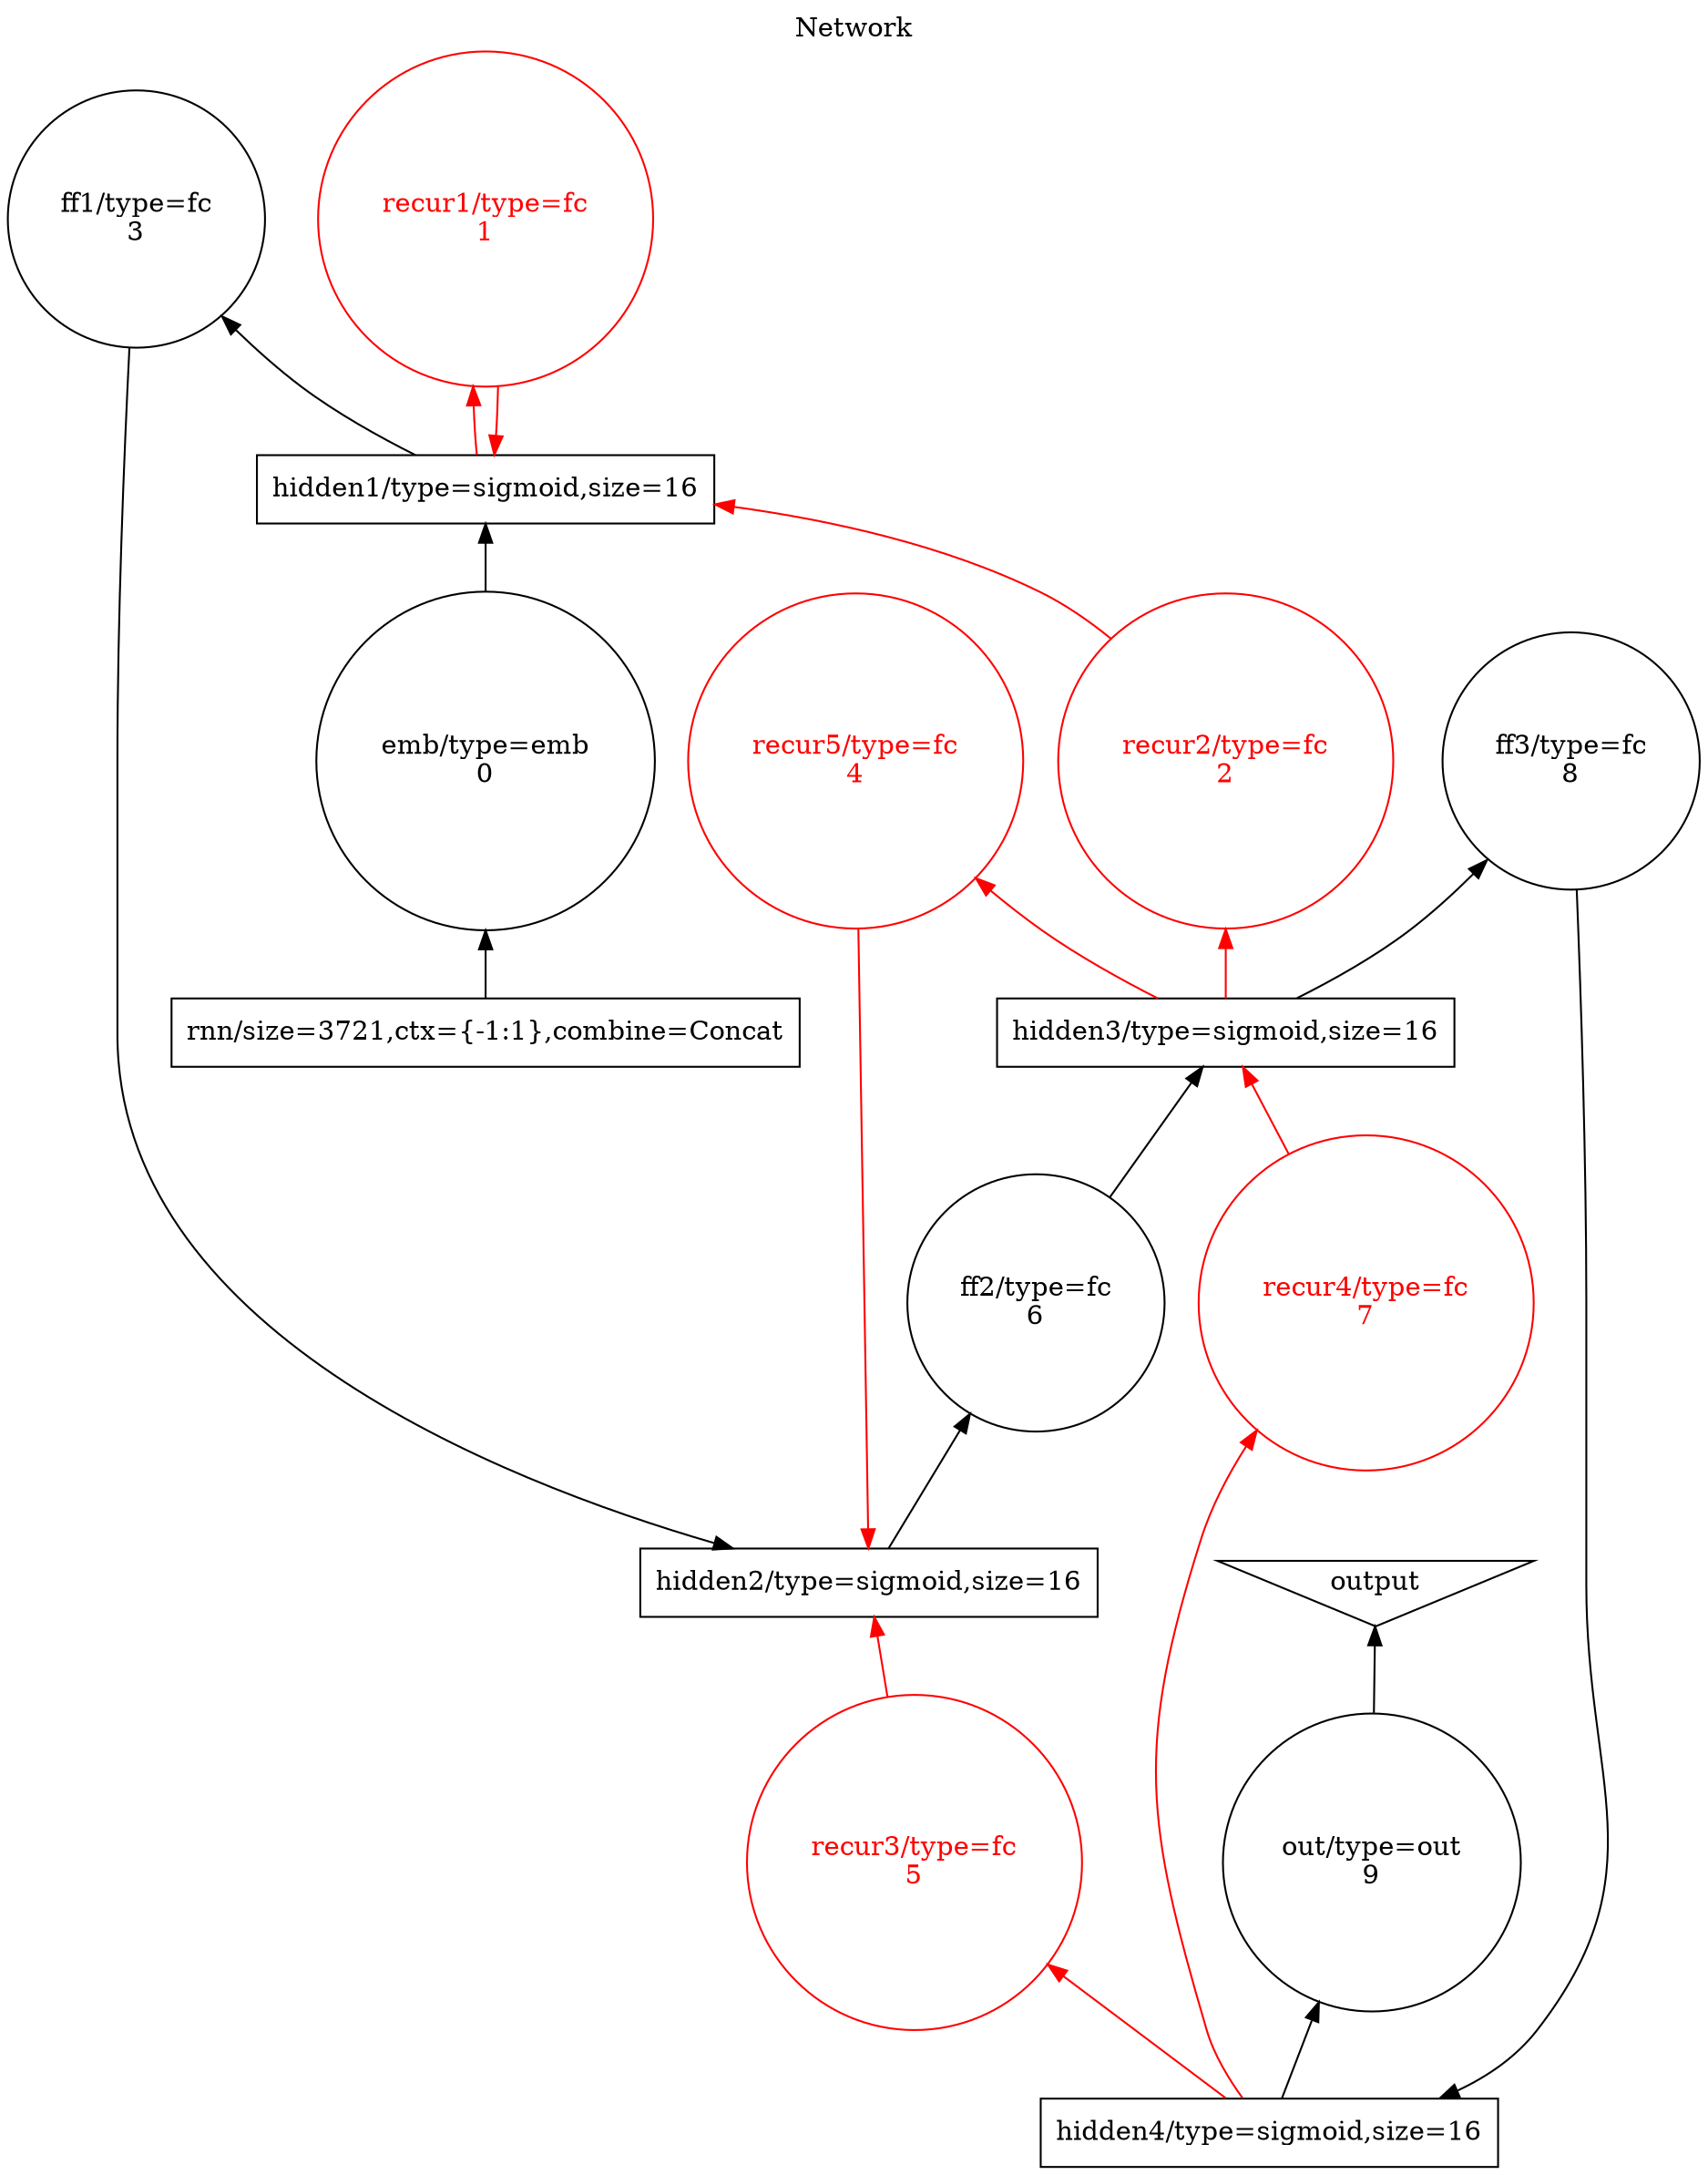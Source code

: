 digraph network {
  rankdir=BT;
  labelloc=t;
  label="Network";

  subgraph structure {
    label="";

    output [shape=triangle, orientation=180];
    node[shape=box,fixedsize=false];
    input_rnn [label="rnn/size=3721,ctx={-1:1},combine=Concat"];
    layer_rnn_hidden1 [label="hidden1/type=sigmoid,size=16"];
    layer_rnn_hidden2 [label="hidden2/type=sigmoid,size=16"];
    layer_rnn_hidden3 [label="hidden3/type=sigmoid,size=16"];
    layer_rnn_hidden4 [label="hidden4/type=sigmoid,size=16"];

    node[shape=circle];
    glue_rnn_emb [label="emb/type=emb\n0"];
    input_rnn -> glue_rnn_emb [label=""];
    glue_rnn_emb -> layer_rnn_hidden1 [label=""];

    glue_rnn_ff1 [label="ff1/type=fc\n3"];
    layer_rnn_hidden1 -> glue_rnn_ff1 [label=""];
    glue_rnn_ff1 -> layer_rnn_hidden2 [label=""];

    glue_rnn_ff2 [label="ff2/type=fc\n6"];
    layer_rnn_hidden2 -> glue_rnn_ff2 [label=""];
    glue_rnn_ff2 -> layer_rnn_hidden3 [label=""];

    glue_rnn_ff3 [label="ff3/type=fc\n8"];
    layer_rnn_hidden3 -> glue_rnn_ff3 [label=""];
    glue_rnn_ff3 -> layer_rnn_hidden4 [label=""];

    node[color=red,fontcolor=red];
    edge[color=red];
    glue_rnn_recur1 [label="recur1/type=fc\n1"];
    layer_rnn_hidden1 -> glue_rnn_recur1 [label=""];
    glue_rnn_recur1 -> layer_rnn_hidden1 [label=""];
    node[color=black,fontcolor=black];
    edge[color=black];

    node[color=red,fontcolor=red];
    edge[color=red];
    glue_rnn_recur2 [label="recur2/type=fc\n2"];
    layer_rnn_hidden3 -> glue_rnn_recur2 [label=""];
    glue_rnn_recur2 -> layer_rnn_hidden1 [label=""];
    node[color=black,fontcolor=black];
    edge[color=black];

    node[color=red,fontcolor=red];
    edge[color=red];
    glue_rnn_recur3 [label="recur3/type=fc\n5"];
    layer_rnn_hidden4 -> glue_rnn_recur3 [label=""];
    glue_rnn_recur3 -> layer_rnn_hidden2 [label=""];
    node[color=black,fontcolor=black];
    edge[color=black];

    node[color=red,fontcolor=red];
    edge[color=red];
    glue_rnn_recur4 [label="recur4/type=fc\n7"];
    layer_rnn_hidden4 -> glue_rnn_recur4 [label=""];
    glue_rnn_recur4 -> layer_rnn_hidden3 [label=""];
    node[color=black,fontcolor=black];
    edge[color=black];

    node[color=red,fontcolor=red];
    edge[color=red];
    glue_rnn_recur5 [label="recur5/type=fc\n4"];
    layer_rnn_hidden3 -> glue_rnn_recur5 [label=""];
    glue_rnn_recur5 -> layer_rnn_hidden2 [label=""];
    node[color=black,fontcolor=black];
    edge[color=black];

    glue_rnn_out [label="out/type=out\n9"];
    layer_rnn_hidden4 -> glue_rnn_out [label=""];
    glue_rnn_out -> output [label=""];


    { rank=same; input_rnn; }
  }
}
